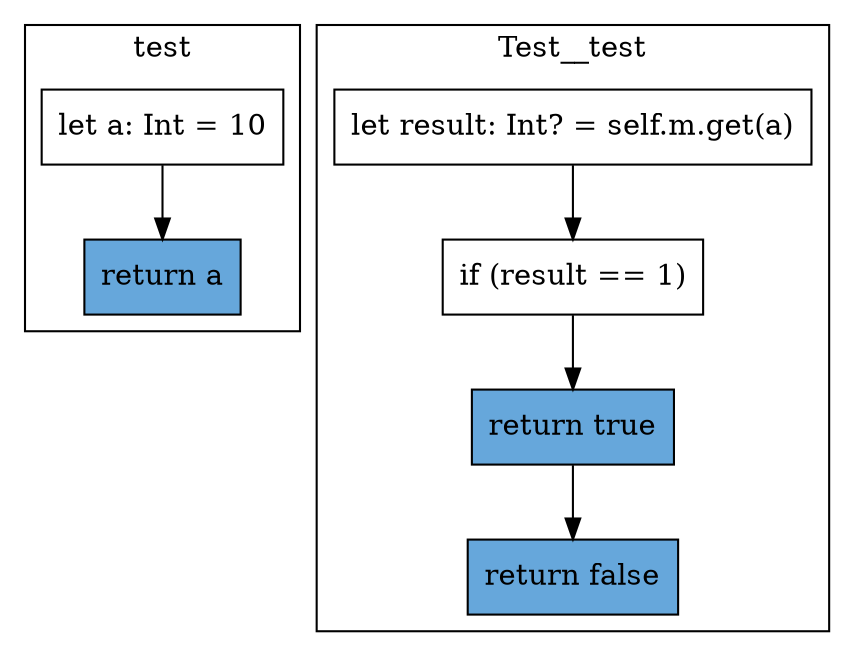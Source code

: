 digraph "readonly-1" {
    node [shape=box];
    subgraph "cluster_test" {
        label="test";
        "test_142" [label="let a: Int = 10"];
        "test_143" [label="return a",style=filled,fillcolor="#66A7DB"];
        "test_142" -> "test_143";
    }
    subgraph "cluster_Test__test" {
        label="Test__test";
        "Test__test_145" [label="let result: Int? = self.m.get(a)"];
        "Test__test_146" [label="if (result == 1)"];
        "Test__test_148" [label="return true",style=filled,fillcolor="#66A7DB"];
        "Test__test_150" [label="return false",style=filled,fillcolor="#66A7DB"];
        "Test__test_145" -> "Test__test_146";
        "Test__test_146" -> "Test__test_148";
        "Test__test_148" -> "Test__test_150";
    }
}
